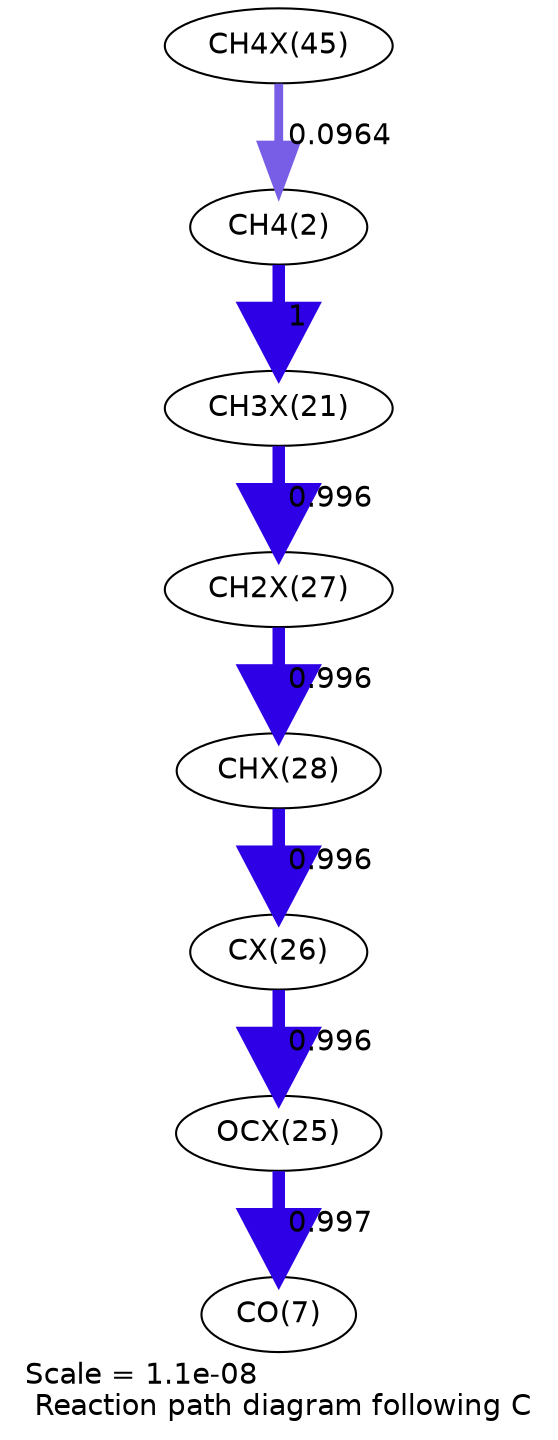 digraph reaction_paths {
center=1;
s104 -> s4[fontname="Helvetica", penwidth=4.23, arrowsize=2.12, color="0.7, 0.596, 0.9"
, label=" 0.0964"];
s4 -> s96[fontname="Helvetica", penwidth=6, arrowsize=3, color="0.7, 1.5, 0.9"
, label=" 1"];
s96 -> s102[fontname="Helvetica", penwidth=6, arrowsize=3, color="0.7, 1.5, 0.9"
, label=" 0.996"];
s102 -> s103[fontname="Helvetica", penwidth=6, arrowsize=3, color="0.7, 1.5, 0.9"
, label=" 0.996"];
s103 -> s101[fontname="Helvetica", penwidth=6, arrowsize=3, color="0.7, 1.5, 0.9"
, label=" 0.996"];
s101 -> s100[fontname="Helvetica", penwidth=6, arrowsize=3, color="0.7, 1.5, 0.9"
, label=" 0.996"];
s100 -> s9[fontname="Helvetica", penwidth=6, arrowsize=3, color="0.7, 1.5, 0.9"
, label=" 0.997"];
s4 [ fontname="Helvetica", label="CH4(2)"];
s9 [ fontname="Helvetica", label="CO(7)"];
s96 [ fontname="Helvetica", label="CH3X(21)"];
s100 [ fontname="Helvetica", label="OCX(25)"];
s101 [ fontname="Helvetica", label="CX(26)"];
s102 [ fontname="Helvetica", label="CH2X(27)"];
s103 [ fontname="Helvetica", label="CHX(28)"];
s104 [ fontname="Helvetica", label="CH4X(45)"];
 label = "Scale = 1.1e-08\l Reaction path diagram following C";
 fontname = "Helvetica";
}
